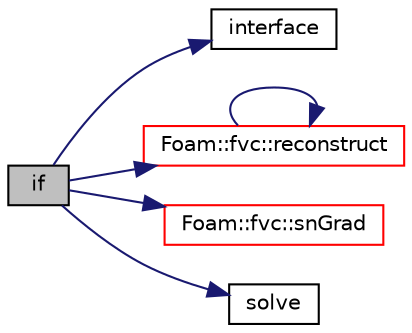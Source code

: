 digraph "if"
{
  bgcolor="transparent";
  edge [fontname="Helvetica",fontsize="10",labelfontname="Helvetica",labelfontsize="10"];
  node [fontname="Helvetica",fontsize="10",shape=record];
  rankdir="LR";
  Node4 [label="if",height=0.2,width=0.4,color="black", fillcolor="grey75", style="filled", fontcolor="black"];
  Node4 -> Node5 [color="midnightblue",fontsize="10",style="solid",fontname="Helvetica"];
  Node5 [label="interface",height=0.2,width=0.4,color="black",URL="$a41429.html#a8c09a0b889457752a4a7c285d39f7787"];
  Node4 -> Node6 [color="midnightblue",fontsize="10",style="solid",fontname="Helvetica"];
  Node6 [label="Foam::fvc::reconstruct",height=0.2,width=0.4,color="red",URL="$a21861.html#ad8a6471328adb4cddcc0d4cedfa39ca2"];
  Node6 -> Node6 [color="midnightblue",fontsize="10",style="solid",fontname="Helvetica"];
  Node4 -> Node308 [color="midnightblue",fontsize="10",style="solid",fontname="Helvetica"];
  Node308 [label="Foam::fvc::snGrad",height=0.2,width=0.4,color="red",URL="$a21861.html#a15da734ee906cb52cf17937ab84c41a0"];
  Node4 -> Node310 [color="midnightblue",fontsize="10",style="solid",fontname="Helvetica"];
  Node310 [label="solve",height=0.2,width=0.4,color="black",URL="$a39440.html#a93f31b5949948976c8eafb225ca3e504"];
}
